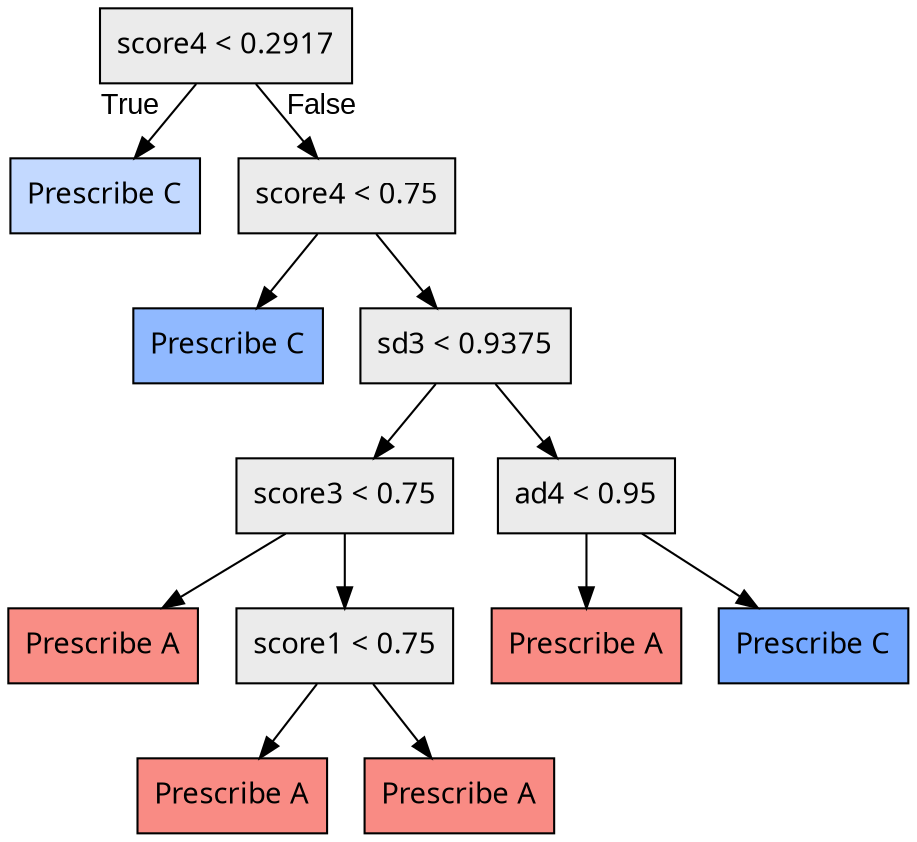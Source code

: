 digraph "G" {
1 [fillcolor="#EBEBEB", fontname="bold arial", label="score4 &lt; 0.2917", shape=box, style="filled"];
2 [color=black, fillcolor="#619CFF60", fontname="bold arial", label="Prescribe C", shape=box, style="filled"];
3 [fillcolor="#EBEBEB", fontname="bold arial", label="score4 &lt; 0.75", shape=box, style="filled"];
4 [color=black, fillcolor="#619CFFb3", fontname="bold arial", label="Prescribe C", shape=box, style="filled"];
5 [fillcolor="#EBEBEB", fontname="bold arial", label="sd3 &lt; 0.9375", shape=box, style="filled"];
6 [fillcolor="#EBEBEB", fontname="bold arial", label="score3 &lt; 0.75", shape=box, style="filled"];
7 [color=black, fillcolor="#F8766Dd4", fontname="bold arial", label="Prescribe A", shape=box, style="filled"];
8 [fillcolor="#EBEBEB", fontname="bold arial", label="score1 &lt; 0.75", shape=box, style="filled"];
9 [color=black, fillcolor="#F8766Dd7", fontname="bold arial", label="Prescribe A", shape=box, style="filled"];
10 [color=black, fillcolor="#F8766Dd7", fontname="bold arial", label="Prescribe A", shape=box, style="filled"];
11 [fillcolor="#EBEBEB", fontname="bold arial", label="ad4 &lt; 0.95", shape=box, style="filled"];
12 [color=black, fillcolor="#F8766Dd7", fontname="bold arial", label="Prescribe A", shape=box, style="filled"];
13 [color=black, fillcolor="#619CFFdf", fontname="bold arial", label="Prescribe C", shape=box, style="filled"];
1 -> 2  [fontname="arial", headlabel="True", key=0, labelangle=45, labeldistance="2.5"];
1 -> 3  [fontname="arial", headlabel="False", key=0, labelangle="-45", labeldistance="2.5"];
3 -> 4  [key=0];
3 -> 5  [key=0];
5 -> 6  [key=0];
5 -> 11  [key=0];
6 -> 7  [key=0];
6 -> 8  [key=0];
8 -> 9  [key=0];
8 -> 10  [key=0];
11 -> 12  [key=0];
11 -> 13  [key=0];
}
